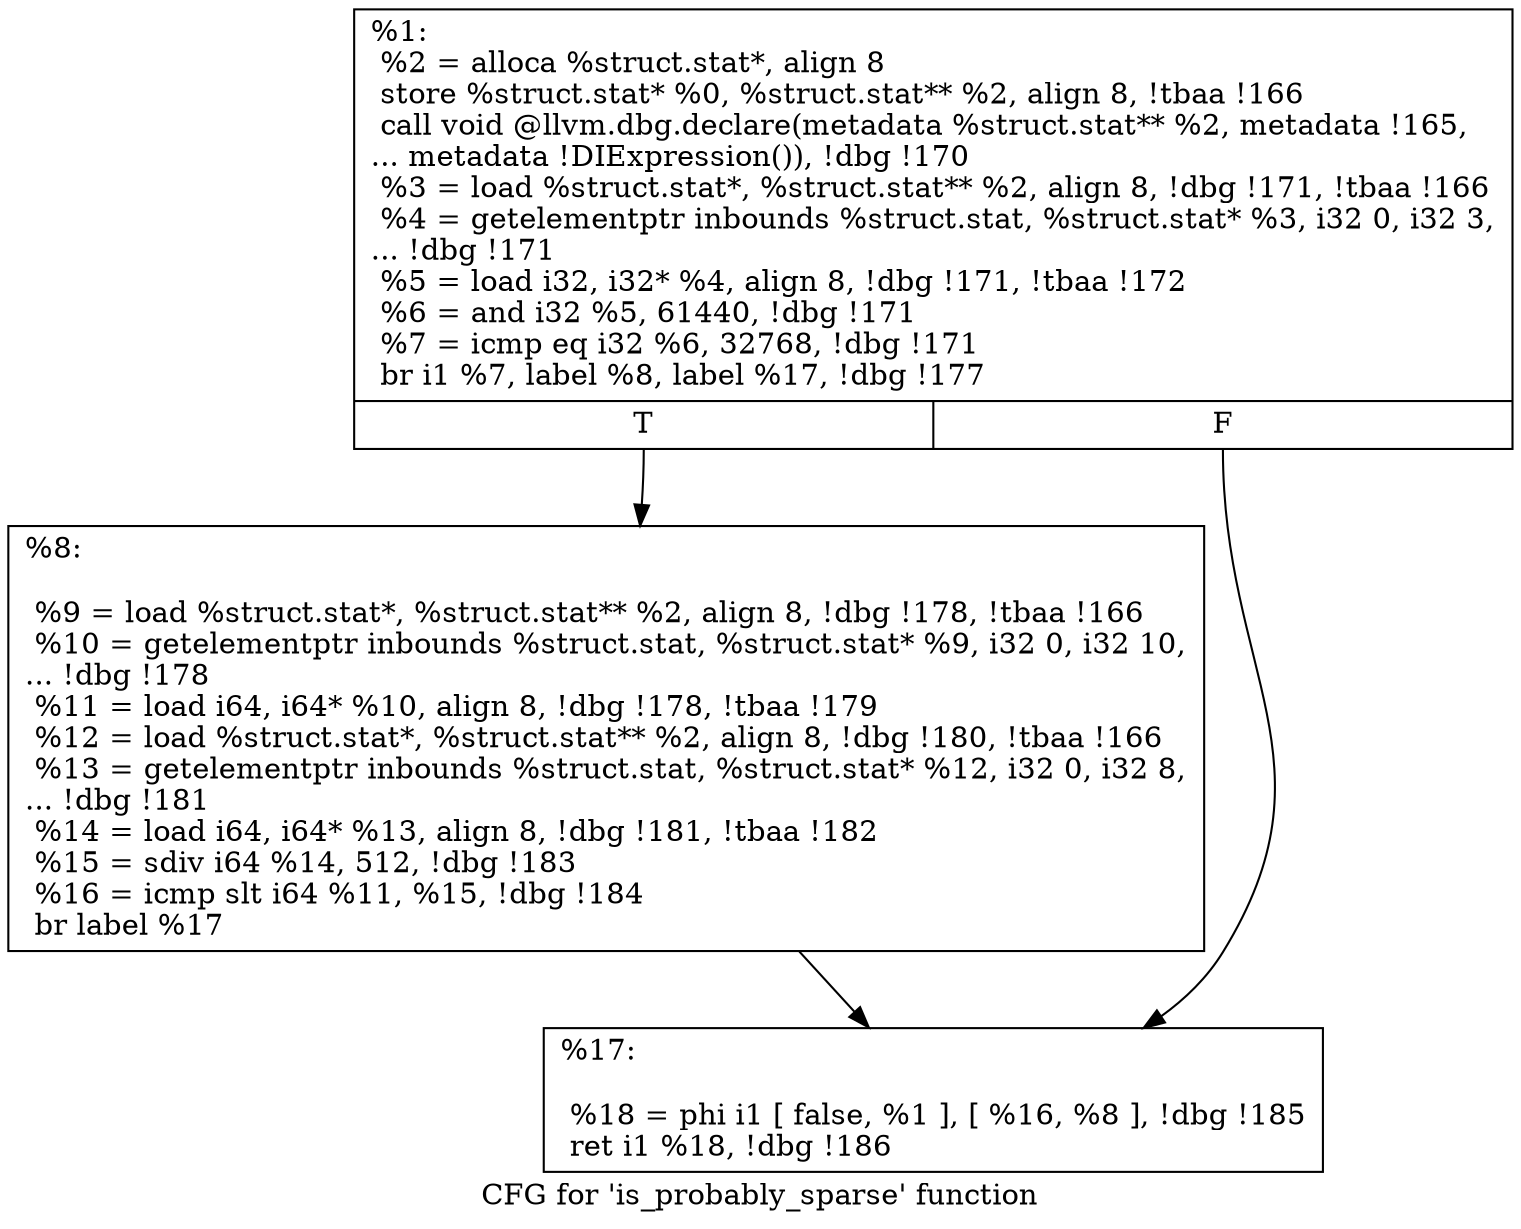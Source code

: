 digraph "CFG for 'is_probably_sparse' function" {
	label="CFG for 'is_probably_sparse' function";

	Node0x25f3dc0 [shape=record,label="{%1:\l  %2 = alloca %struct.stat*, align 8\l  store %struct.stat* %0, %struct.stat** %2, align 8, !tbaa !166\l  call void @llvm.dbg.declare(metadata %struct.stat** %2, metadata !165,\l... metadata !DIExpression()), !dbg !170\l  %3 = load %struct.stat*, %struct.stat** %2, align 8, !dbg !171, !tbaa !166\l  %4 = getelementptr inbounds %struct.stat, %struct.stat* %3, i32 0, i32 3,\l... !dbg !171\l  %5 = load i32, i32* %4, align 8, !dbg !171, !tbaa !172\l  %6 = and i32 %5, 61440, !dbg !171\l  %7 = icmp eq i32 %6, 32768, !dbg !171\l  br i1 %7, label %8, label %17, !dbg !177\l|{<s0>T|<s1>F}}"];
	Node0x25f3dc0:s0 -> Node0x25f3e40;
	Node0x25f3dc0:s1 -> Node0x25f3e90;
	Node0x25f3e40 [shape=record,label="{%8:\l\l  %9 = load %struct.stat*, %struct.stat** %2, align 8, !dbg !178, !tbaa !166\l  %10 = getelementptr inbounds %struct.stat, %struct.stat* %9, i32 0, i32 10,\l... !dbg !178\l  %11 = load i64, i64* %10, align 8, !dbg !178, !tbaa !179\l  %12 = load %struct.stat*, %struct.stat** %2, align 8, !dbg !180, !tbaa !166\l  %13 = getelementptr inbounds %struct.stat, %struct.stat* %12, i32 0, i32 8,\l... !dbg !181\l  %14 = load i64, i64* %13, align 8, !dbg !181, !tbaa !182\l  %15 = sdiv i64 %14, 512, !dbg !183\l  %16 = icmp slt i64 %11, %15, !dbg !184\l  br label %17\l}"];
	Node0x25f3e40 -> Node0x25f3e90;
	Node0x25f3e90 [shape=record,label="{%17:\l\l  %18 = phi i1 [ false, %1 ], [ %16, %8 ], !dbg !185\l  ret i1 %18, !dbg !186\l}"];
}
